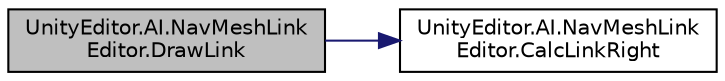digraph "UnityEditor.AI.NavMeshLinkEditor.DrawLink"
{
 // LATEX_PDF_SIZE
  edge [fontname="Helvetica",fontsize="10",labelfontname="Helvetica",labelfontsize="10"];
  node [fontname="Helvetica",fontsize="10",shape=record];
  rankdir="LR";
  Node5 [label="UnityEditor.AI.NavMeshLink\lEditor.DrawLink",height=0.2,width=0.4,color="black", fillcolor="grey75", style="filled", fontcolor="black",tooltip=" "];
  Node5 -> Node6 [color="midnightblue",fontsize="10",style="solid",fontname="Helvetica"];
  Node6 [label="UnityEditor.AI.NavMeshLink\lEditor.CalcLinkRight",height=0.2,width=0.4,color="black", fillcolor="white", style="filled",URL="$class_unity_editor_1_1_a_i_1_1_nav_mesh_link_editor.html#a9dc4eba6016abcfc236fe0d2dffbbf41",tooltip=" "];
}
